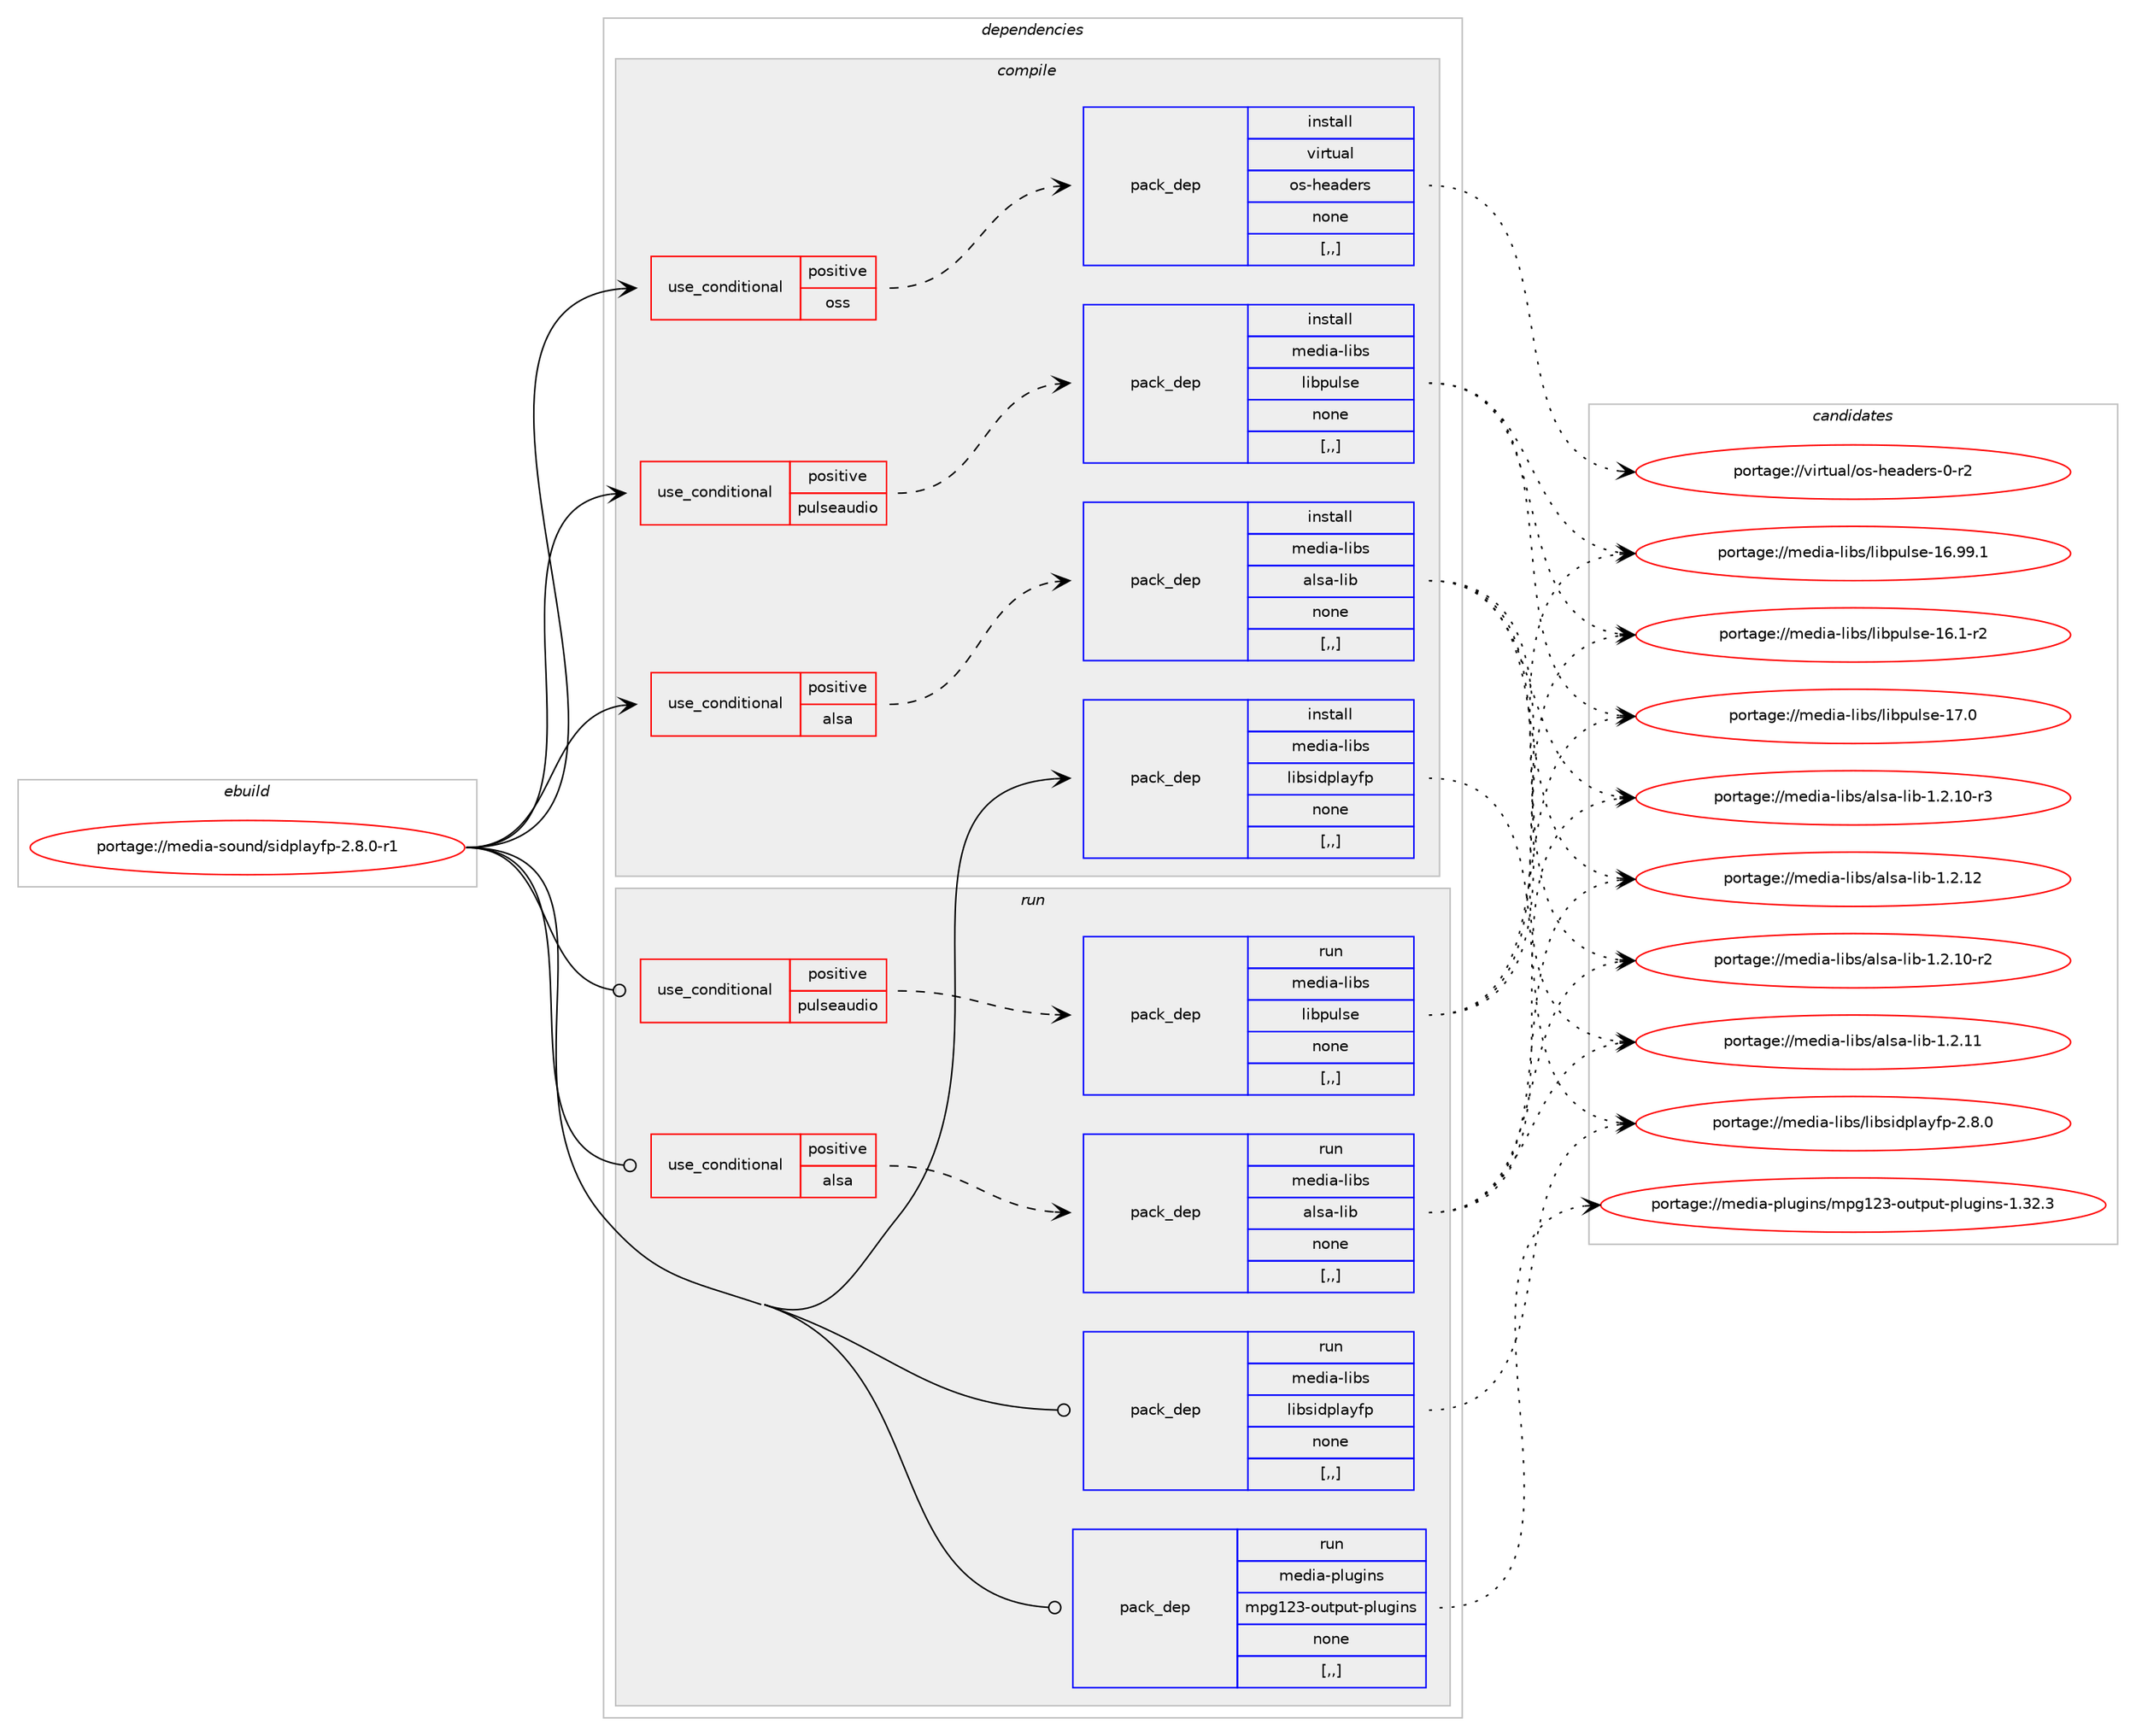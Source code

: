 digraph prolog {

# *************
# Graph options
# *************

newrank=true;
concentrate=true;
compound=true;
graph [rankdir=LR,fontname=Helvetica,fontsize=10,ranksep=1.5];#, ranksep=2.5, nodesep=0.2];
edge  [arrowhead=vee];
node  [fontname=Helvetica,fontsize=10];

# **********
# The ebuild
# **********

subgraph cluster_leftcol {
color=gray;
label=<<i>ebuild</i>>;
id [label="portage://media-sound/sidplayfp-2.8.0-r1", color=red, width=4, href="../media-sound/sidplayfp-2.8.0-r1.svg"];
}

# ****************
# The dependencies
# ****************

subgraph cluster_midcol {
color=gray;
label=<<i>dependencies</i>>;
subgraph cluster_compile {
fillcolor="#eeeeee";
style=filled;
label=<<i>compile</i>>;
subgraph cond81031 {
dependency319637 [label=<<TABLE BORDER="0" CELLBORDER="1" CELLSPACING="0" CELLPADDING="4"><TR><TD ROWSPAN="3" CELLPADDING="10">use_conditional</TD></TR><TR><TD>positive</TD></TR><TR><TD>alsa</TD></TR></TABLE>>, shape=none, color=red];
subgraph pack236118 {
dependency319638 [label=<<TABLE BORDER="0" CELLBORDER="1" CELLSPACING="0" CELLPADDING="4" WIDTH="220"><TR><TD ROWSPAN="6" CELLPADDING="30">pack_dep</TD></TR><TR><TD WIDTH="110">install</TD></TR><TR><TD>media-libs</TD></TR><TR><TD>alsa-lib</TD></TR><TR><TD>none</TD></TR><TR><TD>[,,]</TD></TR></TABLE>>, shape=none, color=blue];
}
dependency319637:e -> dependency319638:w [weight=20,style="dashed",arrowhead="vee"];
}
id:e -> dependency319637:w [weight=20,style="solid",arrowhead="vee"];
subgraph cond81032 {
dependency319639 [label=<<TABLE BORDER="0" CELLBORDER="1" CELLSPACING="0" CELLPADDING="4"><TR><TD ROWSPAN="3" CELLPADDING="10">use_conditional</TD></TR><TR><TD>positive</TD></TR><TR><TD>oss</TD></TR></TABLE>>, shape=none, color=red];
subgraph pack236119 {
dependency319640 [label=<<TABLE BORDER="0" CELLBORDER="1" CELLSPACING="0" CELLPADDING="4" WIDTH="220"><TR><TD ROWSPAN="6" CELLPADDING="30">pack_dep</TD></TR><TR><TD WIDTH="110">install</TD></TR><TR><TD>virtual</TD></TR><TR><TD>os-headers</TD></TR><TR><TD>none</TD></TR><TR><TD>[,,]</TD></TR></TABLE>>, shape=none, color=blue];
}
dependency319639:e -> dependency319640:w [weight=20,style="dashed",arrowhead="vee"];
}
id:e -> dependency319639:w [weight=20,style="solid",arrowhead="vee"];
subgraph cond81033 {
dependency319641 [label=<<TABLE BORDER="0" CELLBORDER="1" CELLSPACING="0" CELLPADDING="4"><TR><TD ROWSPAN="3" CELLPADDING="10">use_conditional</TD></TR><TR><TD>positive</TD></TR><TR><TD>pulseaudio</TD></TR></TABLE>>, shape=none, color=red];
subgraph pack236120 {
dependency319642 [label=<<TABLE BORDER="0" CELLBORDER="1" CELLSPACING="0" CELLPADDING="4" WIDTH="220"><TR><TD ROWSPAN="6" CELLPADDING="30">pack_dep</TD></TR><TR><TD WIDTH="110">install</TD></TR><TR><TD>media-libs</TD></TR><TR><TD>libpulse</TD></TR><TR><TD>none</TD></TR><TR><TD>[,,]</TD></TR></TABLE>>, shape=none, color=blue];
}
dependency319641:e -> dependency319642:w [weight=20,style="dashed",arrowhead="vee"];
}
id:e -> dependency319641:w [weight=20,style="solid",arrowhead="vee"];
subgraph pack236121 {
dependency319643 [label=<<TABLE BORDER="0" CELLBORDER="1" CELLSPACING="0" CELLPADDING="4" WIDTH="220"><TR><TD ROWSPAN="6" CELLPADDING="30">pack_dep</TD></TR><TR><TD WIDTH="110">install</TD></TR><TR><TD>media-libs</TD></TR><TR><TD>libsidplayfp</TD></TR><TR><TD>none</TD></TR><TR><TD>[,,]</TD></TR></TABLE>>, shape=none, color=blue];
}
id:e -> dependency319643:w [weight=20,style="solid",arrowhead="vee"];
}
subgraph cluster_compileandrun {
fillcolor="#eeeeee";
style=filled;
label=<<i>compile and run</i>>;
}
subgraph cluster_run {
fillcolor="#eeeeee";
style=filled;
label=<<i>run</i>>;
subgraph cond81034 {
dependency319644 [label=<<TABLE BORDER="0" CELLBORDER="1" CELLSPACING="0" CELLPADDING="4"><TR><TD ROWSPAN="3" CELLPADDING="10">use_conditional</TD></TR><TR><TD>positive</TD></TR><TR><TD>alsa</TD></TR></TABLE>>, shape=none, color=red];
subgraph pack236122 {
dependency319645 [label=<<TABLE BORDER="0" CELLBORDER="1" CELLSPACING="0" CELLPADDING="4" WIDTH="220"><TR><TD ROWSPAN="6" CELLPADDING="30">pack_dep</TD></TR><TR><TD WIDTH="110">run</TD></TR><TR><TD>media-libs</TD></TR><TR><TD>alsa-lib</TD></TR><TR><TD>none</TD></TR><TR><TD>[,,]</TD></TR></TABLE>>, shape=none, color=blue];
}
dependency319644:e -> dependency319645:w [weight=20,style="dashed",arrowhead="vee"];
}
id:e -> dependency319644:w [weight=20,style="solid",arrowhead="odot"];
subgraph cond81035 {
dependency319646 [label=<<TABLE BORDER="0" CELLBORDER="1" CELLSPACING="0" CELLPADDING="4"><TR><TD ROWSPAN="3" CELLPADDING="10">use_conditional</TD></TR><TR><TD>positive</TD></TR><TR><TD>pulseaudio</TD></TR></TABLE>>, shape=none, color=red];
subgraph pack236123 {
dependency319647 [label=<<TABLE BORDER="0" CELLBORDER="1" CELLSPACING="0" CELLPADDING="4" WIDTH="220"><TR><TD ROWSPAN="6" CELLPADDING="30">pack_dep</TD></TR><TR><TD WIDTH="110">run</TD></TR><TR><TD>media-libs</TD></TR><TR><TD>libpulse</TD></TR><TR><TD>none</TD></TR><TR><TD>[,,]</TD></TR></TABLE>>, shape=none, color=blue];
}
dependency319646:e -> dependency319647:w [weight=20,style="dashed",arrowhead="vee"];
}
id:e -> dependency319646:w [weight=20,style="solid",arrowhead="odot"];
subgraph pack236124 {
dependency319648 [label=<<TABLE BORDER="0" CELLBORDER="1" CELLSPACING="0" CELLPADDING="4" WIDTH="220"><TR><TD ROWSPAN="6" CELLPADDING="30">pack_dep</TD></TR><TR><TD WIDTH="110">run</TD></TR><TR><TD>media-libs</TD></TR><TR><TD>libsidplayfp</TD></TR><TR><TD>none</TD></TR><TR><TD>[,,]</TD></TR></TABLE>>, shape=none, color=blue];
}
id:e -> dependency319648:w [weight=20,style="solid",arrowhead="odot"];
subgraph pack236125 {
dependency319649 [label=<<TABLE BORDER="0" CELLBORDER="1" CELLSPACING="0" CELLPADDING="4" WIDTH="220"><TR><TD ROWSPAN="6" CELLPADDING="30">pack_dep</TD></TR><TR><TD WIDTH="110">run</TD></TR><TR><TD>media-plugins</TD></TR><TR><TD>mpg123-output-plugins</TD></TR><TR><TD>none</TD></TR><TR><TD>[,,]</TD></TR></TABLE>>, shape=none, color=blue];
}
id:e -> dependency319649:w [weight=20,style="solid",arrowhead="odot"];
}
}

# **************
# The candidates
# **************

subgraph cluster_choices {
rank=same;
color=gray;
label=<<i>candidates</i>>;

subgraph choice236118 {
color=black;
nodesep=1;
choice109101100105974510810598115479710811597451081059845494650464950 [label="portage://media-libs/alsa-lib-1.2.12", color=red, width=4,href="../media-libs/alsa-lib-1.2.12.svg"];
choice109101100105974510810598115479710811597451081059845494650464949 [label="portage://media-libs/alsa-lib-1.2.11", color=red, width=4,href="../media-libs/alsa-lib-1.2.11.svg"];
choice1091011001059745108105981154797108115974510810598454946504649484511451 [label="portage://media-libs/alsa-lib-1.2.10-r3", color=red, width=4,href="../media-libs/alsa-lib-1.2.10-r3.svg"];
choice1091011001059745108105981154797108115974510810598454946504649484511450 [label="portage://media-libs/alsa-lib-1.2.10-r2", color=red, width=4,href="../media-libs/alsa-lib-1.2.10-r2.svg"];
dependency319638:e -> choice109101100105974510810598115479710811597451081059845494650464950:w [style=dotted,weight="100"];
dependency319638:e -> choice109101100105974510810598115479710811597451081059845494650464949:w [style=dotted,weight="100"];
dependency319638:e -> choice1091011001059745108105981154797108115974510810598454946504649484511451:w [style=dotted,weight="100"];
dependency319638:e -> choice1091011001059745108105981154797108115974510810598454946504649484511450:w [style=dotted,weight="100"];
}
subgraph choice236119 {
color=black;
nodesep=1;
choice1181051141161179710847111115451041019710010111411545484511450 [label="portage://virtual/os-headers-0-r2", color=red, width=4,href="../virtual/os-headers-0-r2.svg"];
dependency319640:e -> choice1181051141161179710847111115451041019710010111411545484511450:w [style=dotted,weight="100"];
}
subgraph choice236120 {
color=black;
nodesep=1;
choice10910110010597451081059811547108105981121171081151014549554648 [label="portage://media-libs/libpulse-17.0", color=red, width=4,href="../media-libs/libpulse-17.0.svg"];
choice10910110010597451081059811547108105981121171081151014549544657574649 [label="portage://media-libs/libpulse-16.99.1", color=red, width=4,href="../media-libs/libpulse-16.99.1.svg"];
choice109101100105974510810598115471081059811211710811510145495446494511450 [label="portage://media-libs/libpulse-16.1-r2", color=red, width=4,href="../media-libs/libpulse-16.1-r2.svg"];
dependency319642:e -> choice10910110010597451081059811547108105981121171081151014549554648:w [style=dotted,weight="100"];
dependency319642:e -> choice10910110010597451081059811547108105981121171081151014549544657574649:w [style=dotted,weight="100"];
dependency319642:e -> choice109101100105974510810598115471081059811211710811510145495446494511450:w [style=dotted,weight="100"];
}
subgraph choice236121 {
color=black;
nodesep=1;
choice109101100105974510810598115471081059811510510011210897121102112455046564648 [label="portage://media-libs/libsidplayfp-2.8.0", color=red, width=4,href="../media-libs/libsidplayfp-2.8.0.svg"];
dependency319643:e -> choice109101100105974510810598115471081059811510510011210897121102112455046564648:w [style=dotted,weight="100"];
}
subgraph choice236122 {
color=black;
nodesep=1;
choice109101100105974510810598115479710811597451081059845494650464950 [label="portage://media-libs/alsa-lib-1.2.12", color=red, width=4,href="../media-libs/alsa-lib-1.2.12.svg"];
choice109101100105974510810598115479710811597451081059845494650464949 [label="portage://media-libs/alsa-lib-1.2.11", color=red, width=4,href="../media-libs/alsa-lib-1.2.11.svg"];
choice1091011001059745108105981154797108115974510810598454946504649484511451 [label="portage://media-libs/alsa-lib-1.2.10-r3", color=red, width=4,href="../media-libs/alsa-lib-1.2.10-r3.svg"];
choice1091011001059745108105981154797108115974510810598454946504649484511450 [label="portage://media-libs/alsa-lib-1.2.10-r2", color=red, width=4,href="../media-libs/alsa-lib-1.2.10-r2.svg"];
dependency319645:e -> choice109101100105974510810598115479710811597451081059845494650464950:w [style=dotted,weight="100"];
dependency319645:e -> choice109101100105974510810598115479710811597451081059845494650464949:w [style=dotted,weight="100"];
dependency319645:e -> choice1091011001059745108105981154797108115974510810598454946504649484511451:w [style=dotted,weight="100"];
dependency319645:e -> choice1091011001059745108105981154797108115974510810598454946504649484511450:w [style=dotted,weight="100"];
}
subgraph choice236123 {
color=black;
nodesep=1;
choice10910110010597451081059811547108105981121171081151014549554648 [label="portage://media-libs/libpulse-17.0", color=red, width=4,href="../media-libs/libpulse-17.0.svg"];
choice10910110010597451081059811547108105981121171081151014549544657574649 [label="portage://media-libs/libpulse-16.99.1", color=red, width=4,href="../media-libs/libpulse-16.99.1.svg"];
choice109101100105974510810598115471081059811211710811510145495446494511450 [label="portage://media-libs/libpulse-16.1-r2", color=red, width=4,href="../media-libs/libpulse-16.1-r2.svg"];
dependency319647:e -> choice10910110010597451081059811547108105981121171081151014549554648:w [style=dotted,weight="100"];
dependency319647:e -> choice10910110010597451081059811547108105981121171081151014549544657574649:w [style=dotted,weight="100"];
dependency319647:e -> choice109101100105974510810598115471081059811211710811510145495446494511450:w [style=dotted,weight="100"];
}
subgraph choice236124 {
color=black;
nodesep=1;
choice109101100105974510810598115471081059811510510011210897121102112455046564648 [label="portage://media-libs/libsidplayfp-2.8.0", color=red, width=4,href="../media-libs/libsidplayfp-2.8.0.svg"];
dependency319648:e -> choice109101100105974510810598115471081059811510510011210897121102112455046564648:w [style=dotted,weight="100"];
}
subgraph choice236125 {
color=black;
nodesep=1;
choice109101100105974511210811710310511011547109112103495051451111171161121171164511210811710310511011545494651504651 [label="portage://media-plugins/mpg123-output-plugins-1.32.3", color=red, width=4,href="../media-plugins/mpg123-output-plugins-1.32.3.svg"];
dependency319649:e -> choice109101100105974511210811710310511011547109112103495051451111171161121171164511210811710310511011545494651504651:w [style=dotted,weight="100"];
}
}

}
